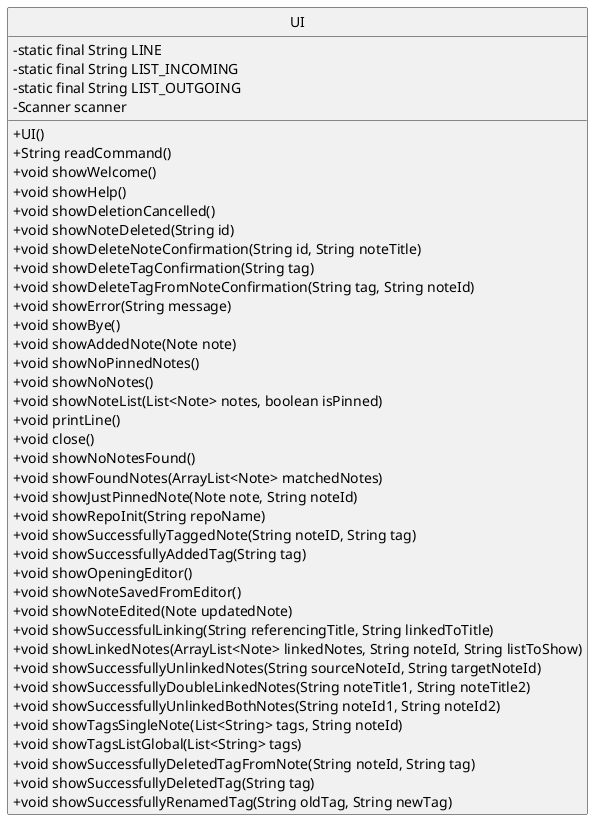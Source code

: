 @startuml UIClass
skinparam classAttributeIconSize 0
hide circle
class UI {
    - static final String LINE
    - static final String LIST_INCOMING
    - static final String LIST_OUTGOING
    - Scanner scanner

    + UI()
    + String readCommand()
    + void showWelcome()
    + void showHelp()
    + void showDeletionCancelled()
    + void showNoteDeleted(String id)
    + void showDeleteNoteConfirmation(String id, String noteTitle)
    + void showDeleteTagConfirmation(String tag)
    + void showDeleteTagFromNoteConfirmation(String tag, String noteId)
    + void showError(String message)
    + void showBye()
    + void showAddedNote(Note note)
    + void showNoPinnedNotes()
    + void showNoNotes()
    + void showNoteList(List<Note> notes, boolean isPinned)
    + void printLine()
    + void close()
    + void showNoNotesFound()
    + void showFoundNotes(ArrayList<Note> matchedNotes)
    + void showJustPinnedNote(Note note, String noteId)
    + void showRepoInit(String repoName)
    + void showSuccessfullyTaggedNote(String noteID, String tag)
    + void showSuccessfullyAddedTag(String tag)
    + void showOpeningEditor()
    + void showNoteSavedFromEditor()
    + void showNoteEdited(Note updatedNote)
    + void showSuccessfulLinking(String referencingTitle, String linkedToTitle)
    + void showLinkedNotes(ArrayList<Note> linkedNotes, String noteId, String listToShow)
    + void showSuccessfullyUnlinkedNotes(String sourceNoteId, String targetNoteId)
    + void showSuccessfullyDoubleLinkedNotes(String noteTitle1, String noteTitle2)
    + void showSuccessfullyUnlinkedBothNotes(String noteId1, String noteId2)
    + void showTagsSingleNote(List<String> tags, String noteId)
    + void showTagsListGlobal(List<String> tags)
    + void showSuccessfullyDeletedTagFromNote(String noteId, String tag)
    + void showSuccessfullyDeletedTag(String tag)
    + void showSuccessfullyRenamedTag(String oldTag, String newTag)
}
@enduml

